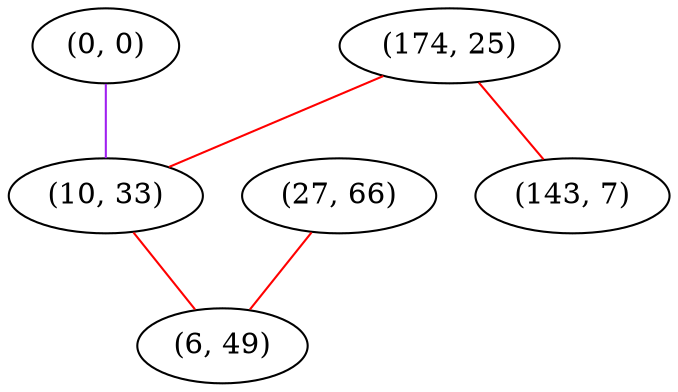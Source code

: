graph "" {
"(0, 0)";
"(174, 25)";
"(143, 7)";
"(10, 33)";
"(27, 66)";
"(6, 49)";
"(0, 0)" -- "(10, 33)"  [color=purple, key=0, weight=4];
"(174, 25)" -- "(143, 7)"  [color=red, key=0, weight=1];
"(174, 25)" -- "(10, 33)"  [color=red, key=0, weight=1];
"(10, 33)" -- "(6, 49)"  [color=red, key=0, weight=1];
"(27, 66)" -- "(6, 49)"  [color=red, key=0, weight=1];
}
